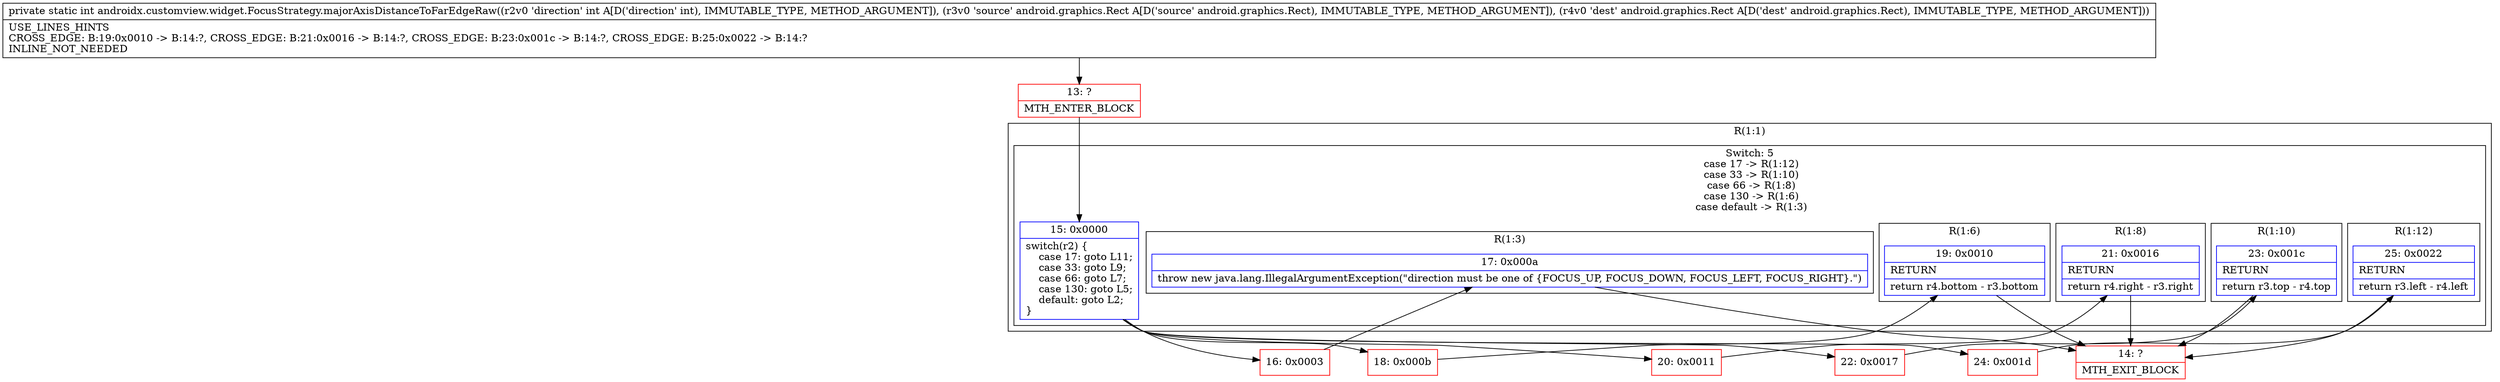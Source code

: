 digraph "CFG forandroidx.customview.widget.FocusStrategy.majorAxisDistanceToFarEdgeRaw(ILandroid\/graphics\/Rect;Landroid\/graphics\/Rect;)I" {
subgraph cluster_Region_2111979910 {
label = "R(1:1)";
node [shape=record,color=blue];
subgraph cluster_SwitchRegion_1624528508 {
label = "Switch: 5
 case 17 -> R(1:12)
 case 33 -> R(1:10)
 case 66 -> R(1:8)
 case 130 -> R(1:6)
 case default -> R(1:3)";
node [shape=record,color=blue];
Node_15 [shape=record,label="{15\:\ 0x0000|switch(r2) \{\l    case 17: goto L11;\l    case 33: goto L9;\l    case 66: goto L7;\l    case 130: goto L5;\l    default: goto L2;\l\}\l}"];
subgraph cluster_Region_824109864 {
label = "R(1:12)";
node [shape=record,color=blue];
Node_25 [shape=record,label="{25\:\ 0x0022|RETURN\l|return r3.left \- r4.left\l}"];
}
subgraph cluster_Region_1862074419 {
label = "R(1:10)";
node [shape=record,color=blue];
Node_23 [shape=record,label="{23\:\ 0x001c|RETURN\l|return r3.top \- r4.top\l}"];
}
subgraph cluster_Region_33329691 {
label = "R(1:8)";
node [shape=record,color=blue];
Node_21 [shape=record,label="{21\:\ 0x0016|RETURN\l|return r4.right \- r3.right\l}"];
}
subgraph cluster_Region_1129927662 {
label = "R(1:6)";
node [shape=record,color=blue];
Node_19 [shape=record,label="{19\:\ 0x0010|RETURN\l|return r4.bottom \- r3.bottom\l}"];
}
subgraph cluster_Region_89700102 {
label = "R(1:3)";
node [shape=record,color=blue];
Node_17 [shape=record,label="{17\:\ 0x000a|throw new java.lang.IllegalArgumentException(\"direction must be one of \{FOCUS_UP, FOCUS_DOWN, FOCUS_LEFT, FOCUS_RIGHT\}.\")\l}"];
}
}
}
Node_13 [shape=record,color=red,label="{13\:\ ?|MTH_ENTER_BLOCK\l}"];
Node_16 [shape=record,color=red,label="{16\:\ 0x0003}"];
Node_14 [shape=record,color=red,label="{14\:\ ?|MTH_EXIT_BLOCK\l}"];
Node_18 [shape=record,color=red,label="{18\:\ 0x000b}"];
Node_20 [shape=record,color=red,label="{20\:\ 0x0011}"];
Node_22 [shape=record,color=red,label="{22\:\ 0x0017}"];
Node_24 [shape=record,color=red,label="{24\:\ 0x001d}"];
MethodNode[shape=record,label="{private static int androidx.customview.widget.FocusStrategy.majorAxisDistanceToFarEdgeRaw((r2v0 'direction' int A[D('direction' int), IMMUTABLE_TYPE, METHOD_ARGUMENT]), (r3v0 'source' android.graphics.Rect A[D('source' android.graphics.Rect), IMMUTABLE_TYPE, METHOD_ARGUMENT]), (r4v0 'dest' android.graphics.Rect A[D('dest' android.graphics.Rect), IMMUTABLE_TYPE, METHOD_ARGUMENT]))  | USE_LINES_HINTS\lCROSS_EDGE: B:19:0x0010 \-\> B:14:?, CROSS_EDGE: B:21:0x0016 \-\> B:14:?, CROSS_EDGE: B:23:0x001c \-\> B:14:?, CROSS_EDGE: B:25:0x0022 \-\> B:14:?\lINLINE_NOT_NEEDED\l}"];
MethodNode -> Node_13;Node_15 -> Node_16;
Node_15 -> Node_18;
Node_15 -> Node_20;
Node_15 -> Node_22;
Node_15 -> Node_24;
Node_25 -> Node_14;
Node_23 -> Node_14;
Node_21 -> Node_14;
Node_19 -> Node_14;
Node_17 -> Node_14;
Node_13 -> Node_15;
Node_16 -> Node_17;
Node_18 -> Node_19;
Node_20 -> Node_21;
Node_22 -> Node_23;
Node_24 -> Node_25;
}

